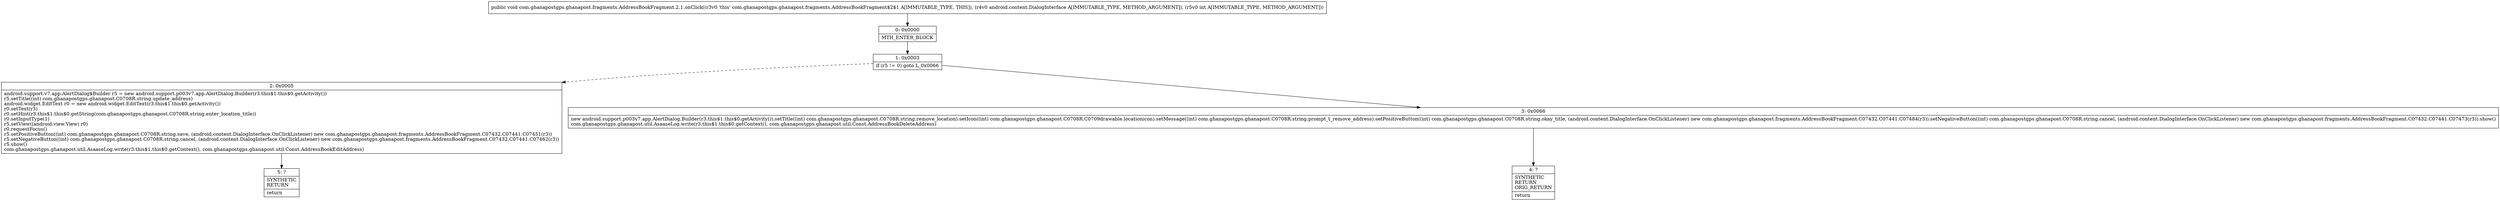 digraph "CFG forcom.ghanapostgps.ghanapost.fragments.AddressBookFragment.2.1.onClick(Landroid\/content\/DialogInterface;I)V" {
Node_0 [shape=record,label="{0\:\ 0x0000|MTH_ENTER_BLOCK\l}"];
Node_1 [shape=record,label="{1\:\ 0x0003|if (r5 != 0) goto L_0x0066\l}"];
Node_2 [shape=record,label="{2\:\ 0x0005|android.support.v7.app.AlertDialog$Builder r5 = new android.support.p003v7.app.AlertDialog.Builder(r3.this$1.this$0.getActivity())\lr5.setTitle((int) com.ghanapostgps.ghanapost.C0708R.string.update_address)\landroid.widget.EditText r0 = new android.widget.EditText(r3.this$1.this$0.getActivity())\lr0.setText(r3)\lr0.setHint(r3.this$1.this$0.getString(com.ghanapostgps.ghanapost.C0708R.string.enter_location_title))\lr0.setInputType(1)\lr5.setView((android.view.View) r0)\lr0.requestFocus()\lr5.setPositiveButton((int) com.ghanapostgps.ghanapost.C0708R.string.save, (android.content.DialogInterface.OnClickListener) new com.ghanapostgps.ghanapost.fragments.AddressBookFragment.C07432.C07441.C07451(r3))\lr5.setNegativeButton((int) com.ghanapostgps.ghanapost.C0708R.string.cancel, (android.content.DialogInterface.OnClickListener) new com.ghanapostgps.ghanapost.fragments.AddressBookFragment.C07432.C07441.C07462(r3))\lr5.show()\lcom.ghanapostgps.ghanapost.util.AsaaseLog.write(r3.this$1.this$0.getContext(), com.ghanapostgps.ghanapost.util.Const.AddressBookEditAddress)\l}"];
Node_3 [shape=record,label="{3\:\ 0x0066|new android.support.p003v7.app.AlertDialog.Builder(r3.this$1.this$0.getActivity()).setTitle((int) com.ghanapostgps.ghanapost.C0708R.string.remove_location).setIcon((int) com.ghanapostgps.ghanapost.C0708R.C0709drawable.locationicon).setMessage((int) com.ghanapostgps.ghanapost.C0708R.string.prompt_t_remove_address).setPositiveButton((int) com.ghanapostgps.ghanapost.C0708R.string.okay_title, (android.content.DialogInterface.OnClickListener) new com.ghanapostgps.ghanapost.fragments.AddressBookFragment.C07432.C07441.C07484(r3)).setNegativeButton((int) com.ghanapostgps.ghanapost.C0708R.string.cancel, (android.content.DialogInterface.OnClickListener) new com.ghanapostgps.ghanapost.fragments.AddressBookFragment.C07432.C07441.C07473(r3)).show()\lcom.ghanapostgps.ghanapost.util.AsaaseLog.write(r3.this$1.this$0.getContext(), com.ghanapostgps.ghanapost.util.Const.AddressBookDeleteAddress)\l}"];
Node_4 [shape=record,label="{4\:\ ?|SYNTHETIC\lRETURN\lORIG_RETURN\l|return\l}"];
Node_5 [shape=record,label="{5\:\ ?|SYNTHETIC\lRETURN\l|return\l}"];
MethodNode[shape=record,label="{public void com.ghanapostgps.ghanapost.fragments.AddressBookFragment.2.1.onClick((r3v0 'this' com.ghanapostgps.ghanapost.fragments.AddressBookFragment$2$1 A[IMMUTABLE_TYPE, THIS]), (r4v0 android.content.DialogInterface A[IMMUTABLE_TYPE, METHOD_ARGUMENT]), (r5v0 int A[IMMUTABLE_TYPE, METHOD_ARGUMENT])) }"];
MethodNode -> Node_0;
Node_0 -> Node_1;
Node_1 -> Node_2[style=dashed];
Node_1 -> Node_3;
Node_2 -> Node_5;
Node_3 -> Node_4;
}

